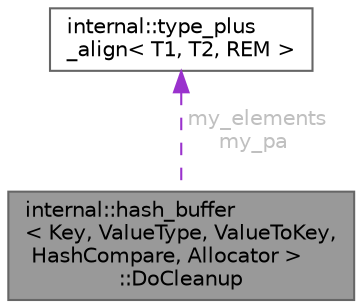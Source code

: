 digraph "internal::hash_buffer&lt; Key, ValueType, ValueToKey, HashCompare, Allocator &gt;::DoCleanup"
{
 // LATEX_PDF_SIZE
  bgcolor="transparent";
  edge [fontname=Helvetica,fontsize=10,labelfontname=Helvetica,labelfontsize=10];
  node [fontname=Helvetica,fontsize=10,shape=box,height=0.2,width=0.4];
  Node1 [id="Node000001",label="internal::hash_buffer\l\< Key, ValueType, ValueToKey,\l HashCompare, Allocator \>\l::DoCleanup",height=0.2,width=0.4,color="gray40", fillcolor="grey60", style="filled", fontcolor="black",tooltip=" "];
  Node2 -> Node1 [id="edge2_Node000001_Node000002",dir="back",color="darkorchid3",style="dashed",tooltip=" ",label=" my_elements\nmy_pa",fontcolor="grey" ];
  Node2 [id="Node000002",label="internal::type_plus\l_align\< T1, T2, REM \>",height=0.2,width=0.4,color="gray40", fillcolor="white", style="filled",URL="$structinternal_1_1type__plus__align.html",tooltip="type mimicking std::pair but with trailing fill to ensure each element of an array"];
}
